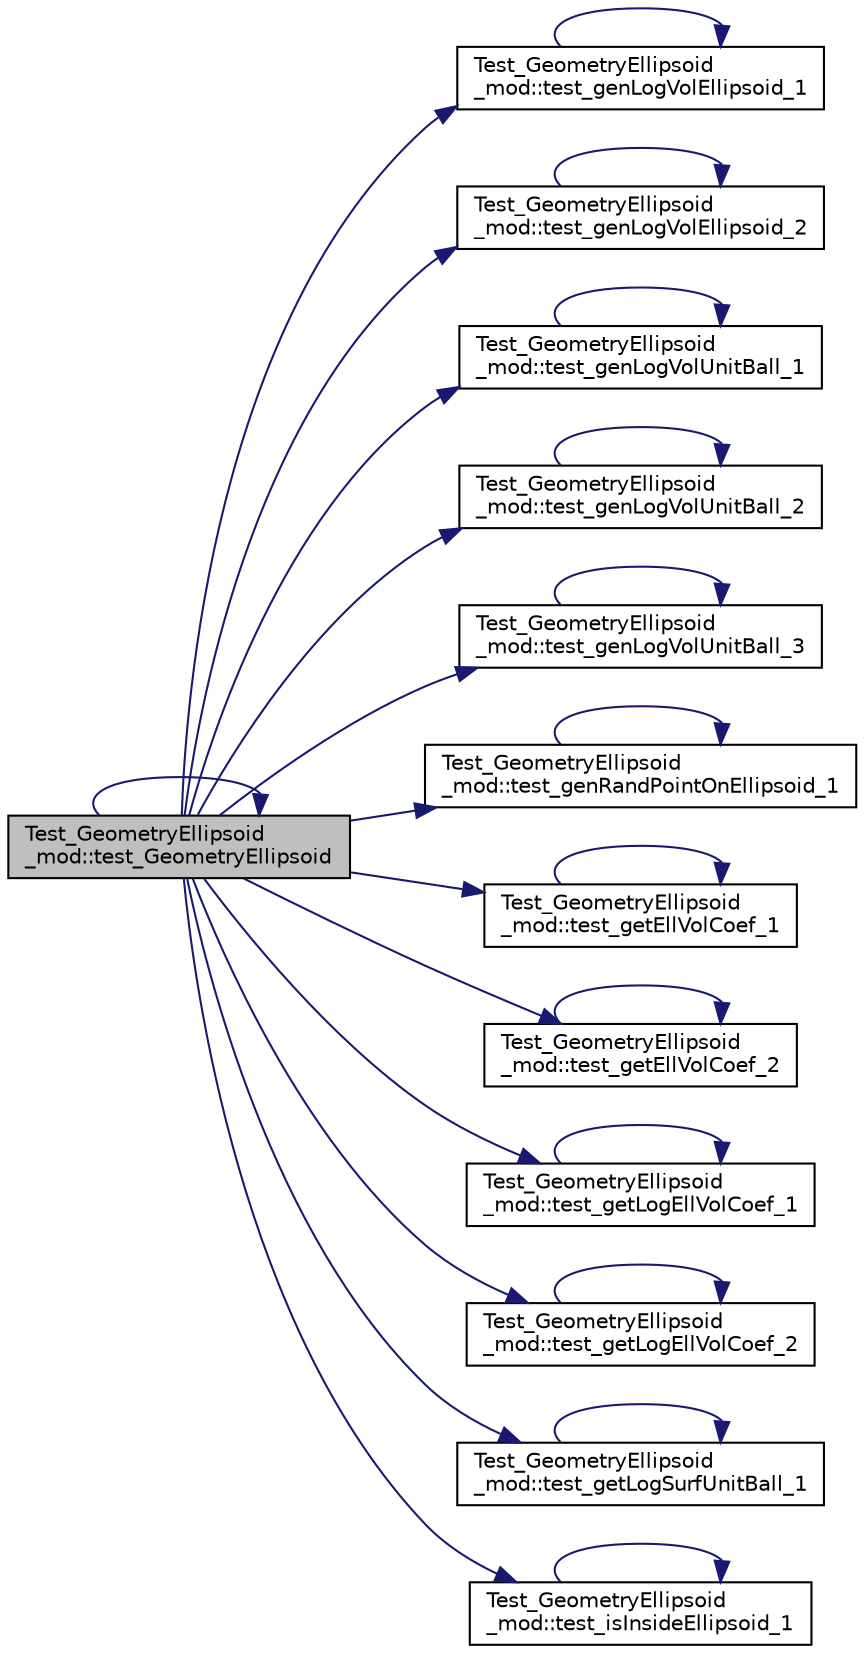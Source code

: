 digraph "Test_GeometryEllipsoid_mod::test_GeometryEllipsoid"
{
 // LATEX_PDF_SIZE
  edge [fontname="Helvetica",fontsize="10",labelfontname="Helvetica",labelfontsize="10"];
  node [fontname="Helvetica",fontsize="10",shape=record];
  rankdir="LR";
  Node1 [label="Test_GeometryEllipsoid\l_mod::test_GeometryEllipsoid",height=0.2,width=0.4,color="black", fillcolor="grey75", style="filled", fontcolor="black",tooltip=" "];
  Node1 -> Node2 [color="midnightblue",fontsize="10",style="solid",fontname="Helvetica"];
  Node2 [label="Test_GeometryEllipsoid\l_mod::test_genLogVolEllipsoid_1",height=0.2,width=0.4,color="black", fillcolor="white", style="filled",URL="$namespaceTest__GeometryEllipsoid__mod.html#a7168a0f4817c4174be17c1ff36b79e3a",tooltip=" "];
  Node2 -> Node2 [color="midnightblue",fontsize="10",style="solid",fontname="Helvetica"];
  Node1 -> Node3 [color="midnightblue",fontsize="10",style="solid",fontname="Helvetica"];
  Node3 [label="Test_GeometryEllipsoid\l_mod::test_genLogVolEllipsoid_2",height=0.2,width=0.4,color="black", fillcolor="white", style="filled",URL="$namespaceTest__GeometryEllipsoid__mod.html#a630be966bef1535b30455c185d80fb84",tooltip="Test the accuracy of GeometryEllipsoid_mod::genLogVolEllipsoid_D1()."];
  Node3 -> Node3 [color="midnightblue",fontsize="10",style="solid",fontname="Helvetica"];
  Node1 -> Node4 [color="midnightblue",fontsize="10",style="solid",fontname="Helvetica"];
  Node4 [label="Test_GeometryEllipsoid\l_mod::test_genLogVolUnitBall_1",height=0.2,width=0.4,color="black", fillcolor="white", style="filled",URL="$namespaceTest__GeometryEllipsoid__mod.html#a62776195c3a33d85dc7aae5eb0e628ab",tooltip=" "];
  Node4 -> Node4 [color="midnightblue",fontsize="10",style="solid",fontname="Helvetica"];
  Node1 -> Node5 [color="midnightblue",fontsize="10",style="solid",fontname="Helvetica"];
  Node5 [label="Test_GeometryEllipsoid\l_mod::test_genLogVolUnitBall_2",height=0.2,width=0.4,color="black", fillcolor="white", style="filled",URL="$namespaceTest__GeometryEllipsoid__mod.html#a8caaebb6378de5fb52cdf8a90370b633",tooltip=" "];
  Node5 -> Node5 [color="midnightblue",fontsize="10",style="solid",fontname="Helvetica"];
  Node1 -> Node6 [color="midnightblue",fontsize="10",style="solid",fontname="Helvetica"];
  Node6 [label="Test_GeometryEllipsoid\l_mod::test_genLogVolUnitBall_3",height=0.2,width=0.4,color="black", fillcolor="white", style="filled",URL="$namespaceTest__GeometryEllipsoid__mod.html#adc3eecbe674dc90aaa4d8c2d236b1d7b",tooltip="Test genLogVolUnitBall() for a range of values from an independent source."];
  Node6 -> Node6 [color="midnightblue",fontsize="10",style="solid",fontname="Helvetica"];
  Node1 -> Node7 [color="midnightblue",fontsize="10",style="solid",fontname="Helvetica"];
  Node7 [label="Test_GeometryEllipsoid\l_mod::test_genRandPointOnEllipsoid_1",height=0.2,width=0.4,color="black", fillcolor="white", style="filled",URL="$namespaceTest__GeometryEllipsoid__mod.html#af16fcc67004368b0706b7b944b3d21c6",tooltip=" "];
  Node7 -> Node7 [color="midnightblue",fontsize="10",style="solid",fontname="Helvetica"];
  Node1 -> Node1 [color="midnightblue",fontsize="10",style="solid",fontname="Helvetica"];
  Node1 -> Node8 [color="midnightblue",fontsize="10",style="solid",fontname="Helvetica"];
  Node8 [label="Test_GeometryEllipsoid\l_mod::test_getEllVolCoef_1",height=0.2,width=0.4,color="black", fillcolor="white", style="filled",URL="$namespaceTest__GeometryEllipsoid__mod.html#a7eb79346aa67b57a3b055767d2565c72",tooltip=" "];
  Node8 -> Node8 [color="midnightblue",fontsize="10",style="solid",fontname="Helvetica"];
  Node1 -> Node9 [color="midnightblue",fontsize="10",style="solid",fontname="Helvetica"];
  Node9 [label="Test_GeometryEllipsoid\l_mod::test_getEllVolCoef_2",height=0.2,width=0.4,color="black", fillcolor="white", style="filled",URL="$namespaceTest__GeometryEllipsoid__mod.html#ac7c179cab98174c26d1ea7efd7bd5e20",tooltip=" "];
  Node9 -> Node9 [color="midnightblue",fontsize="10",style="solid",fontname="Helvetica"];
  Node1 -> Node10 [color="midnightblue",fontsize="10",style="solid",fontname="Helvetica"];
  Node10 [label="Test_GeometryEllipsoid\l_mod::test_getLogEllVolCoef_1",height=0.2,width=0.4,color="black", fillcolor="white", style="filled",URL="$namespaceTest__GeometryEllipsoid__mod.html#aba4b5b5681fb83a136199396e1526837",tooltip=" "];
  Node10 -> Node10 [color="midnightblue",fontsize="10",style="solid",fontname="Helvetica"];
  Node1 -> Node11 [color="midnightblue",fontsize="10",style="solid",fontname="Helvetica"];
  Node11 [label="Test_GeometryEllipsoid\l_mod::test_getLogEllVolCoef_2",height=0.2,width=0.4,color="black", fillcolor="white", style="filled",URL="$namespaceTest__GeometryEllipsoid__mod.html#ac99da48306081a6735c96690e60b64d1",tooltip=" "];
  Node11 -> Node11 [color="midnightblue",fontsize="10",style="solid",fontname="Helvetica"];
  Node1 -> Node12 [color="midnightblue",fontsize="10",style="solid",fontname="Helvetica"];
  Node12 [label="Test_GeometryEllipsoid\l_mod::test_getLogSurfUnitBall_1",height=0.2,width=0.4,color="black", fillcolor="white", style="filled",URL="$namespaceTest__GeometryEllipsoid__mod.html#aa41d5ede5e9e12c973fb8cdcc5ac5f99",tooltip="Test getLogSurfUnitBall() for a range of values from an independent source."];
  Node12 -> Node12 [color="midnightblue",fontsize="10",style="solid",fontname="Helvetica"];
  Node1 -> Node13 [color="midnightblue",fontsize="10",style="solid",fontname="Helvetica"];
  Node13 [label="Test_GeometryEllipsoid\l_mod::test_isInsideEllipsoid_1",height=0.2,width=0.4,color="black", fillcolor="white", style="filled",URL="$namespaceTest__GeometryEllipsoid__mod.html#a206e3f8ad33a862490cd8976bc84604c",tooltip=" "];
  Node13 -> Node13 [color="midnightblue",fontsize="10",style="solid",fontname="Helvetica"];
}
